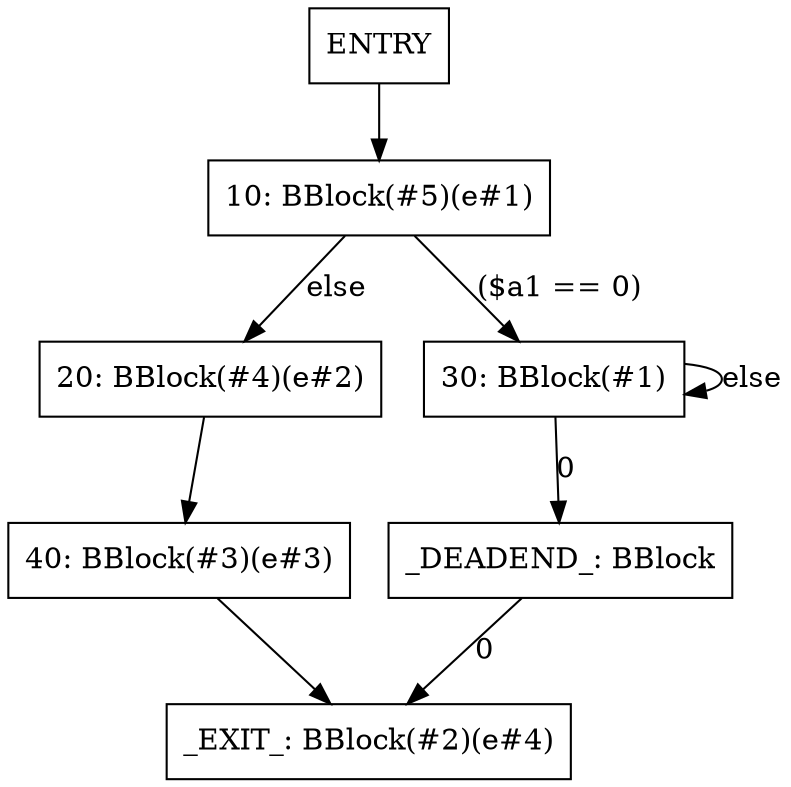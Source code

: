 digraph G {
node [shape=box]
"ENTRY" -> "10"
"10" [label="10: BBlock(#5)(e#1)"]
"20" [label="20: BBlock(#4)(e#2)"]
"30" [label="30: BBlock(#1)"]
"40" [label="40: BBlock(#3)(e#3)"]
"_DEADEND_" [label="_DEADEND_: BBlock"]
"_EXIT_" [label="_EXIT_: BBlock(#2)(e#4)"]
"10" -> "20" [label="else"]
"10" -> "30" [label="($a1 == 0)"]
"20" -> "40"
"30" -> "30" [label="else"]
"30" -> "_DEADEND_" [label="0"]
"40" -> "_EXIT_"
"_DEADEND_" -> "_EXIT_" [label="0"]
}
